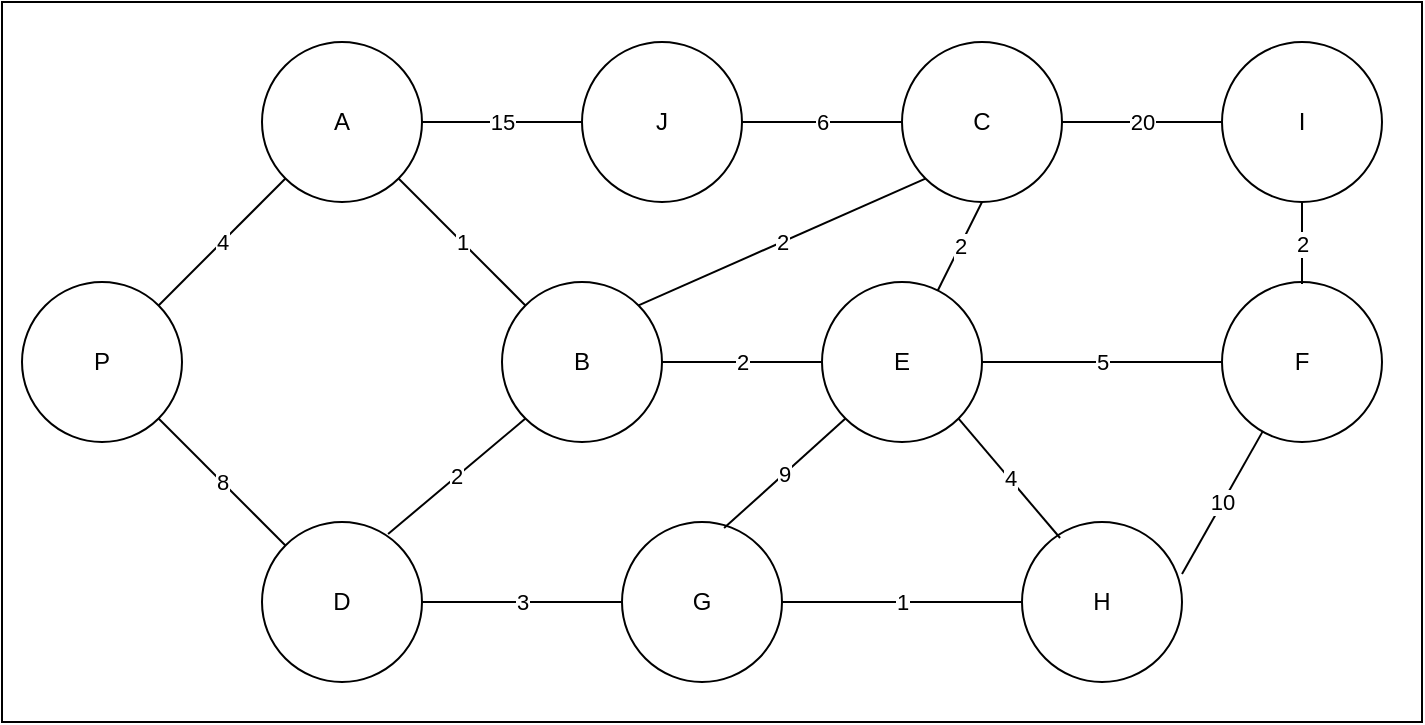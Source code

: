 <mxfile version="13.1.3" type="github"><diagram id="1on7la_B3jT_z1fJWfb9" name="Page-1"><mxGraphModel dx="862" dy="482" grid="1" gridSize="10" guides="1" tooltips="1" connect="1" arrows="1" fold="1" page="1" pageScale="1" pageWidth="1600" pageHeight="900" math="0" shadow="0"><root><mxCell id="0"/><mxCell id="1" parent="0"/><mxCell id="c9Lt-_OU-w5zsTzHgeCE-33" value="" style="rounded=0;whiteSpace=wrap;html=1;" vertex="1" parent="1"><mxGeometry x="110" y="60" width="710" height="360" as="geometry"/></mxCell><mxCell id="c9Lt-_OU-w5zsTzHgeCE-1" value="P" style="ellipse;whiteSpace=wrap;html=1;aspect=fixed;" vertex="1" parent="1"><mxGeometry x="120" y="200" width="80" height="80" as="geometry"/></mxCell><mxCell id="c9Lt-_OU-w5zsTzHgeCE-2" value="A" style="ellipse;whiteSpace=wrap;html=1;aspect=fixed;" vertex="1" parent="1"><mxGeometry x="240" y="80" width="80" height="80" as="geometry"/></mxCell><mxCell id="c9Lt-_OU-w5zsTzHgeCE-3" value="D" style="ellipse;whiteSpace=wrap;html=1;aspect=fixed;" vertex="1" parent="1"><mxGeometry x="240" y="320" width="80" height="80" as="geometry"/></mxCell><mxCell id="c9Lt-_OU-w5zsTzHgeCE-4" value="J" style="ellipse;whiteSpace=wrap;html=1;aspect=fixed;" vertex="1" parent="1"><mxGeometry x="400" y="80" width="80" height="80" as="geometry"/></mxCell><mxCell id="c9Lt-_OU-w5zsTzHgeCE-5" value="C" style="ellipse;whiteSpace=wrap;html=1;aspect=fixed;" vertex="1" parent="1"><mxGeometry x="560" y="80" width="80" height="80" as="geometry"/></mxCell><mxCell id="c9Lt-_OU-w5zsTzHgeCE-6" value="B" style="ellipse;whiteSpace=wrap;html=1;aspect=fixed;" vertex="1" parent="1"><mxGeometry x="360" y="200" width="80" height="80" as="geometry"/></mxCell><mxCell id="c9Lt-_OU-w5zsTzHgeCE-7" value="E" style="ellipse;whiteSpace=wrap;html=1;aspect=fixed;" vertex="1" parent="1"><mxGeometry x="520" y="200" width="80" height="80" as="geometry"/></mxCell><mxCell id="c9Lt-_OU-w5zsTzHgeCE-8" value="I" style="ellipse;whiteSpace=wrap;html=1;aspect=fixed;" vertex="1" parent="1"><mxGeometry x="720" y="80" width="80" height="80" as="geometry"/></mxCell><mxCell id="c9Lt-_OU-w5zsTzHgeCE-9" value="H" style="ellipse;whiteSpace=wrap;html=1;aspect=fixed;" vertex="1" parent="1"><mxGeometry x="620" y="320" width="80" height="80" as="geometry"/></mxCell><mxCell id="c9Lt-_OU-w5zsTzHgeCE-10" value="G" style="ellipse;whiteSpace=wrap;html=1;aspect=fixed;" vertex="1" parent="1"><mxGeometry x="420" y="320" width="80" height="80" as="geometry"/></mxCell><mxCell id="c9Lt-_OU-w5zsTzHgeCE-11" value="F" style="ellipse;whiteSpace=wrap;html=1;aspect=fixed;" vertex="1" parent="1"><mxGeometry x="720" y="200" width="80" height="80" as="geometry"/></mxCell><mxCell id="c9Lt-_OU-w5zsTzHgeCE-14" value="8" style="endArrow=none;html=1;entryX=1;entryY=1;entryDx=0;entryDy=0;" edge="1" parent="1" source="c9Lt-_OU-w5zsTzHgeCE-3" target="c9Lt-_OU-w5zsTzHgeCE-1"><mxGeometry width="50" height="50" relative="1" as="geometry"><mxPoint x="499" y="311" as="sourcePoint"/><mxPoint x="549" y="261" as="targetPoint"/></mxGeometry></mxCell><mxCell id="c9Lt-_OU-w5zsTzHgeCE-15" value="4" style="endArrow=none;html=1;exitX=0;exitY=1;exitDx=0;exitDy=0;entryX=1;entryY=0;entryDx=0;entryDy=0;" edge="1" parent="1" source="c9Lt-_OU-w5zsTzHgeCE-2" target="c9Lt-_OU-w5zsTzHgeCE-1"><mxGeometry width="50" height="50" relative="1" as="geometry"><mxPoint x="500" y="310" as="sourcePoint"/><mxPoint x="550" y="260" as="targetPoint"/></mxGeometry></mxCell><mxCell id="c9Lt-_OU-w5zsTzHgeCE-16" value="15" style="endArrow=none;html=1;exitX=1;exitY=0.5;exitDx=0;exitDy=0;entryX=0;entryY=0.5;entryDx=0;entryDy=0;" edge="1" parent="1" source="c9Lt-_OU-w5zsTzHgeCE-2" target="c9Lt-_OU-w5zsTzHgeCE-4"><mxGeometry width="50" height="50" relative="1" as="geometry"><mxPoint x="500" y="310" as="sourcePoint"/><mxPoint x="550" y="260" as="targetPoint"/></mxGeometry></mxCell><mxCell id="c9Lt-_OU-w5zsTzHgeCE-17" value="1" style="endArrow=none;html=1;exitX=1;exitY=1;exitDx=0;exitDy=0;" edge="1" parent="1" source="c9Lt-_OU-w5zsTzHgeCE-2" target="c9Lt-_OU-w5zsTzHgeCE-6"><mxGeometry width="50" height="50" relative="1" as="geometry"><mxPoint x="500" y="310" as="sourcePoint"/><mxPoint x="550" y="260" as="targetPoint"/></mxGeometry></mxCell><mxCell id="c9Lt-_OU-w5zsTzHgeCE-18" value="3" style="endArrow=none;html=1;exitX=1;exitY=0.5;exitDx=0;exitDy=0;entryX=0;entryY=0.5;entryDx=0;entryDy=0;" edge="1" parent="1" source="c9Lt-_OU-w5zsTzHgeCE-3" target="c9Lt-_OU-w5zsTzHgeCE-10"><mxGeometry width="50" height="50" relative="1" as="geometry"><mxPoint x="500" y="310" as="sourcePoint"/><mxPoint x="550" y="260" as="targetPoint"/></mxGeometry></mxCell><mxCell id="c9Lt-_OU-w5zsTzHgeCE-19" value="1" style="endArrow=none;html=1;exitX=1;exitY=0.5;exitDx=0;exitDy=0;entryX=0;entryY=0.5;entryDx=0;entryDy=0;" edge="1" parent="1" source="c9Lt-_OU-w5zsTzHgeCE-10" target="c9Lt-_OU-w5zsTzHgeCE-9"><mxGeometry width="50" height="50" relative="1" as="geometry"><mxPoint x="500" y="310" as="sourcePoint"/><mxPoint x="550" y="260" as="targetPoint"/></mxGeometry></mxCell><mxCell id="c9Lt-_OU-w5zsTzHgeCE-20" value="2" style="endArrow=none;html=1;exitX=0.788;exitY=0.075;exitDx=0;exitDy=0;exitPerimeter=0;entryX=0;entryY=1;entryDx=0;entryDy=0;" edge="1" parent="1" source="c9Lt-_OU-w5zsTzHgeCE-3" target="c9Lt-_OU-w5zsTzHgeCE-6"><mxGeometry width="50" height="50" relative="1" as="geometry"><mxPoint x="500" y="310" as="sourcePoint"/><mxPoint x="550" y="260" as="targetPoint"/></mxGeometry></mxCell><mxCell id="c9Lt-_OU-w5zsTzHgeCE-21" value="9" style="endArrow=none;html=1;exitX=0.638;exitY=0.038;exitDx=0;exitDy=0;entryX=0;entryY=1;entryDx=0;entryDy=0;exitPerimeter=0;" edge="1" parent="1" source="c9Lt-_OU-w5zsTzHgeCE-10" target="c9Lt-_OU-w5zsTzHgeCE-7"><mxGeometry width="50" height="50" relative="1" as="geometry"><mxPoint x="500" y="310" as="sourcePoint"/><mxPoint x="550" y="260" as="targetPoint"/></mxGeometry></mxCell><mxCell id="c9Lt-_OU-w5zsTzHgeCE-22" value="2" style="endArrow=none;html=1;exitX=1;exitY=0.5;exitDx=0;exitDy=0;entryX=0;entryY=0.5;entryDx=0;entryDy=0;" edge="1" parent="1" source="c9Lt-_OU-w5zsTzHgeCE-6" target="c9Lt-_OU-w5zsTzHgeCE-7"><mxGeometry width="50" height="50" relative="1" as="geometry"><mxPoint x="500" y="310" as="sourcePoint"/><mxPoint x="550" y="260" as="targetPoint"/></mxGeometry></mxCell><mxCell id="c9Lt-_OU-w5zsTzHgeCE-24" value="2" style="endArrow=none;html=1;exitX=1;exitY=0;exitDx=0;exitDy=0;entryX=0;entryY=1;entryDx=0;entryDy=0;" edge="1" parent="1" source="c9Lt-_OU-w5zsTzHgeCE-6" target="c9Lt-_OU-w5zsTzHgeCE-5"><mxGeometry width="50" height="50" relative="1" as="geometry"><mxPoint x="500" y="310" as="sourcePoint"/><mxPoint x="550" y="260" as="targetPoint"/></mxGeometry></mxCell><mxCell id="c9Lt-_OU-w5zsTzHgeCE-25" value="2" style="endArrow=none;html=1;entryX=0.5;entryY=1;entryDx=0;entryDy=0;" edge="1" parent="1" source="c9Lt-_OU-w5zsTzHgeCE-7" target="c9Lt-_OU-w5zsTzHgeCE-5"><mxGeometry width="50" height="50" relative="1" as="geometry"><mxPoint x="500" y="310" as="sourcePoint"/><mxPoint x="550" y="260" as="targetPoint"/></mxGeometry></mxCell><mxCell id="c9Lt-_OU-w5zsTzHgeCE-26" value="5" style="endArrow=none;html=1;entryX=1;entryY=0.5;entryDx=0;entryDy=0;exitX=0;exitY=0.5;exitDx=0;exitDy=0;" edge="1" parent="1" source="c9Lt-_OU-w5zsTzHgeCE-11" target="c9Lt-_OU-w5zsTzHgeCE-7"><mxGeometry width="50" height="50" relative="1" as="geometry"><mxPoint x="500" y="310" as="sourcePoint"/><mxPoint x="550" y="260" as="targetPoint"/></mxGeometry></mxCell><mxCell id="c9Lt-_OU-w5zsTzHgeCE-27" value="4" style="endArrow=none;html=1;exitX=0.238;exitY=0.1;exitDx=0;exitDy=0;exitPerimeter=0;entryX=1;entryY=1;entryDx=0;entryDy=0;" edge="1" parent="1" source="c9Lt-_OU-w5zsTzHgeCE-9" target="c9Lt-_OU-w5zsTzHgeCE-7"><mxGeometry width="50" height="50" relative="1" as="geometry"><mxPoint x="500" y="310" as="sourcePoint"/><mxPoint x="550" y="260" as="targetPoint"/></mxGeometry></mxCell><mxCell id="c9Lt-_OU-w5zsTzHgeCE-28" value="6" style="endArrow=none;html=1;exitX=1;exitY=0.5;exitDx=0;exitDy=0;" edge="1" parent="1" source="c9Lt-_OU-w5zsTzHgeCE-4" target="c9Lt-_OU-w5zsTzHgeCE-5"><mxGeometry width="50" height="50" relative="1" as="geometry"><mxPoint x="500" y="310" as="sourcePoint"/><mxPoint x="550" y="260" as="targetPoint"/></mxGeometry></mxCell><mxCell id="c9Lt-_OU-w5zsTzHgeCE-29" value="10" style="endArrow=none;html=1;exitX=1;exitY=0.325;exitDx=0;exitDy=0;exitPerimeter=0;" edge="1" parent="1" source="c9Lt-_OU-w5zsTzHgeCE-9" target="c9Lt-_OU-w5zsTzHgeCE-11"><mxGeometry width="50" height="50" relative="1" as="geometry"><mxPoint x="500" y="310" as="sourcePoint"/><mxPoint x="550" y="260" as="targetPoint"/></mxGeometry></mxCell><mxCell id="c9Lt-_OU-w5zsTzHgeCE-30" value="20" style="endArrow=none;html=1;entryX=0;entryY=0.5;entryDx=0;entryDy=0;exitX=1;exitY=0.5;exitDx=0;exitDy=0;" edge="1" parent="1" source="c9Lt-_OU-w5zsTzHgeCE-5" target="c9Lt-_OU-w5zsTzHgeCE-8"><mxGeometry width="50" height="50" relative="1" as="geometry"><mxPoint x="500" y="310" as="sourcePoint"/><mxPoint x="550" y="260" as="targetPoint"/></mxGeometry></mxCell><mxCell id="c9Lt-_OU-w5zsTzHgeCE-31" value="2" style="endArrow=none;html=1;entryX=0.5;entryY=1;entryDx=0;entryDy=0;" edge="1" parent="1" target="c9Lt-_OU-w5zsTzHgeCE-8"><mxGeometry width="50" height="50" relative="1" as="geometry"><mxPoint x="760" y="201" as="sourcePoint"/><mxPoint x="550" y="260" as="targetPoint"/></mxGeometry></mxCell></root></mxGraphModel></diagram></mxfile>